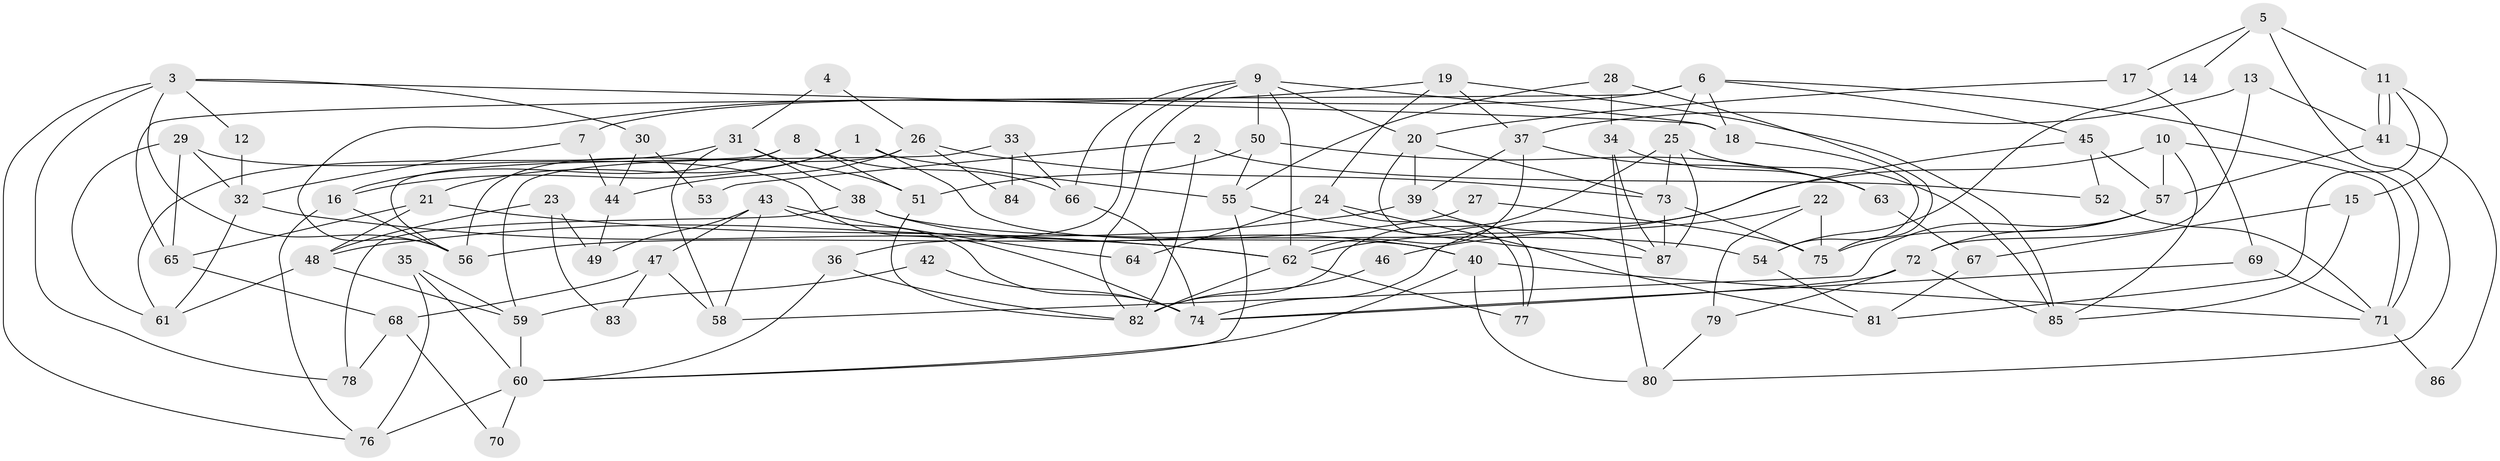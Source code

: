 // coarse degree distribution, {4: 0.3, 2: 0.18333333333333332, 5: 0.2833333333333333, 3: 0.11666666666666667, 9: 0.03333333333333333, 6: 0.03333333333333333, 8: 0.03333333333333333, 14: 0.016666666666666666}
// Generated by graph-tools (version 1.1) at 2025/53/03/04/25 21:53:50]
// undirected, 87 vertices, 174 edges
graph export_dot {
graph [start="1"]
  node [color=gray90,style=filled];
  1;
  2;
  3;
  4;
  5;
  6;
  7;
  8;
  9;
  10;
  11;
  12;
  13;
  14;
  15;
  16;
  17;
  18;
  19;
  20;
  21;
  22;
  23;
  24;
  25;
  26;
  27;
  28;
  29;
  30;
  31;
  32;
  33;
  34;
  35;
  36;
  37;
  38;
  39;
  40;
  41;
  42;
  43;
  44;
  45;
  46;
  47;
  48;
  49;
  50;
  51;
  52;
  53;
  54;
  55;
  56;
  57;
  58;
  59;
  60;
  61;
  62;
  63;
  64;
  65;
  66;
  67;
  68;
  69;
  70;
  71;
  72;
  73;
  74;
  75;
  76;
  77;
  78;
  79;
  80;
  81;
  82;
  83;
  84;
  85;
  86;
  87;
  1 -- 21;
  1 -- 40;
  1 -- 16;
  1 -- 55;
  2 -- 82;
  2 -- 52;
  2 -- 53;
  3 -- 56;
  3 -- 18;
  3 -- 12;
  3 -- 30;
  3 -- 76;
  3 -- 78;
  4 -- 26;
  4 -- 31;
  5 -- 17;
  5 -- 80;
  5 -- 11;
  5 -- 14;
  6 -- 18;
  6 -- 25;
  6 -- 7;
  6 -- 45;
  6 -- 65;
  6 -- 71;
  7 -- 32;
  7 -- 44;
  8 -- 51;
  8 -- 16;
  8 -- 56;
  8 -- 66;
  9 -- 36;
  9 -- 50;
  9 -- 18;
  9 -- 20;
  9 -- 62;
  9 -- 66;
  9 -- 82;
  10 -- 85;
  10 -- 57;
  10 -- 62;
  10 -- 71;
  11 -- 41;
  11 -- 41;
  11 -- 15;
  11 -- 81;
  12 -- 32;
  13 -- 37;
  13 -- 41;
  13 -- 72;
  14 -- 54;
  15 -- 85;
  15 -- 67;
  16 -- 76;
  16 -- 56;
  17 -- 20;
  17 -- 69;
  18 -- 54;
  19 -- 56;
  19 -- 24;
  19 -- 37;
  19 -- 85;
  20 -- 39;
  20 -- 73;
  20 -- 77;
  21 -- 62;
  21 -- 65;
  21 -- 48;
  22 -- 75;
  22 -- 79;
  22 -- 46;
  23 -- 49;
  23 -- 48;
  23 -- 83;
  24 -- 77;
  24 -- 81;
  24 -- 64;
  25 -- 82;
  25 -- 73;
  25 -- 85;
  25 -- 87;
  26 -- 73;
  26 -- 56;
  26 -- 44;
  26 -- 84;
  27 -- 56;
  27 -- 75;
  28 -- 55;
  28 -- 75;
  28 -- 34;
  29 -- 74;
  29 -- 32;
  29 -- 61;
  29 -- 65;
  30 -- 44;
  30 -- 53;
  31 -- 38;
  31 -- 61;
  31 -- 51;
  31 -- 58;
  32 -- 62;
  32 -- 61;
  33 -- 59;
  33 -- 66;
  33 -- 84;
  34 -- 63;
  34 -- 80;
  34 -- 87;
  35 -- 60;
  35 -- 59;
  35 -- 76;
  36 -- 82;
  36 -- 60;
  37 -- 62;
  37 -- 39;
  37 -- 63;
  38 -- 78;
  38 -- 40;
  38 -- 54;
  39 -- 87;
  39 -- 48;
  40 -- 71;
  40 -- 60;
  40 -- 80;
  41 -- 57;
  41 -- 86;
  42 -- 59;
  42 -- 74;
  43 -- 74;
  43 -- 58;
  43 -- 47;
  43 -- 49;
  43 -- 64;
  44 -- 49;
  45 -- 74;
  45 -- 52;
  45 -- 57;
  46 -- 82;
  47 -- 58;
  47 -- 68;
  47 -- 83;
  48 -- 59;
  48 -- 61;
  50 -- 55;
  50 -- 51;
  50 -- 63;
  51 -- 82;
  52 -- 71;
  54 -- 81;
  55 -- 87;
  55 -- 60;
  57 -- 72;
  57 -- 58;
  57 -- 75;
  59 -- 60;
  60 -- 76;
  60 -- 70;
  62 -- 77;
  62 -- 82;
  63 -- 67;
  65 -- 68;
  66 -- 74;
  67 -- 81;
  68 -- 70;
  68 -- 78;
  69 -- 74;
  69 -- 71;
  71 -- 86;
  72 -- 85;
  72 -- 74;
  72 -- 79;
  73 -- 87;
  73 -- 75;
  79 -- 80;
}
